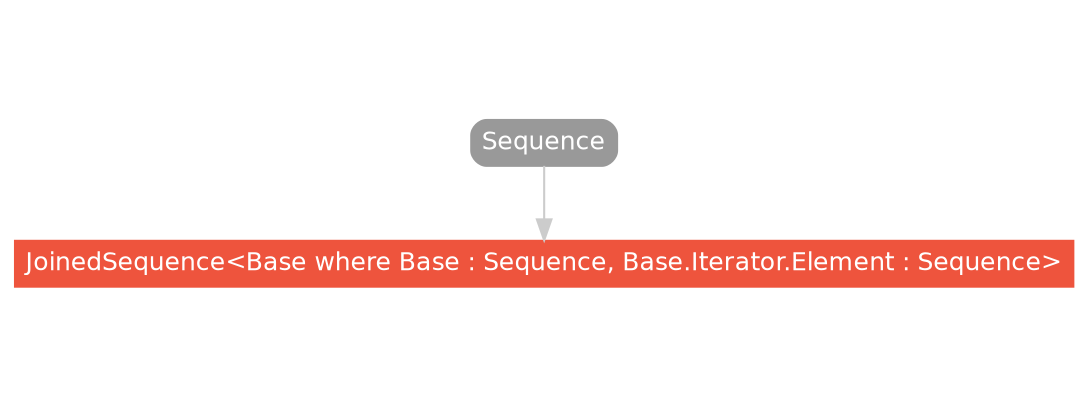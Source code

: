 strict digraph "JoinedSequence<Base where Base : Sequence, Base.Iterator.Element : Sequence> - Type Hierarchy - SwiftDoc.org" {
    pad="0.1,0.8"
    node [shape=box, style="filled,rounded", color="#999999", fillcolor="#999999", fontcolor=white, fontname=Helvetica, fontnames="Helvetica,sansserif", fontsize=12, margin="0.07,0.05", height="0.3"]
    edge [color="#cccccc"]
    "JoinedSequence<Base where Base : Sequence, Base.Iterator.Element : Sequence>" [URL="/type/JoinedSequence/", style="filled", fillcolor="#ee543d", color="#ee543d"]
    "Sequence" [URL="/protocol/Sequence/hierarchy/"]    "Sequence" -> "JoinedSequence<Base where Base : Sequence, Base.Iterator.Element : Sequence>"
    subgraph Types {
        rank = max; "JoinedSequence<Base where Base : Sequence, Base.Iterator.Element : Sequence>";
    }
}